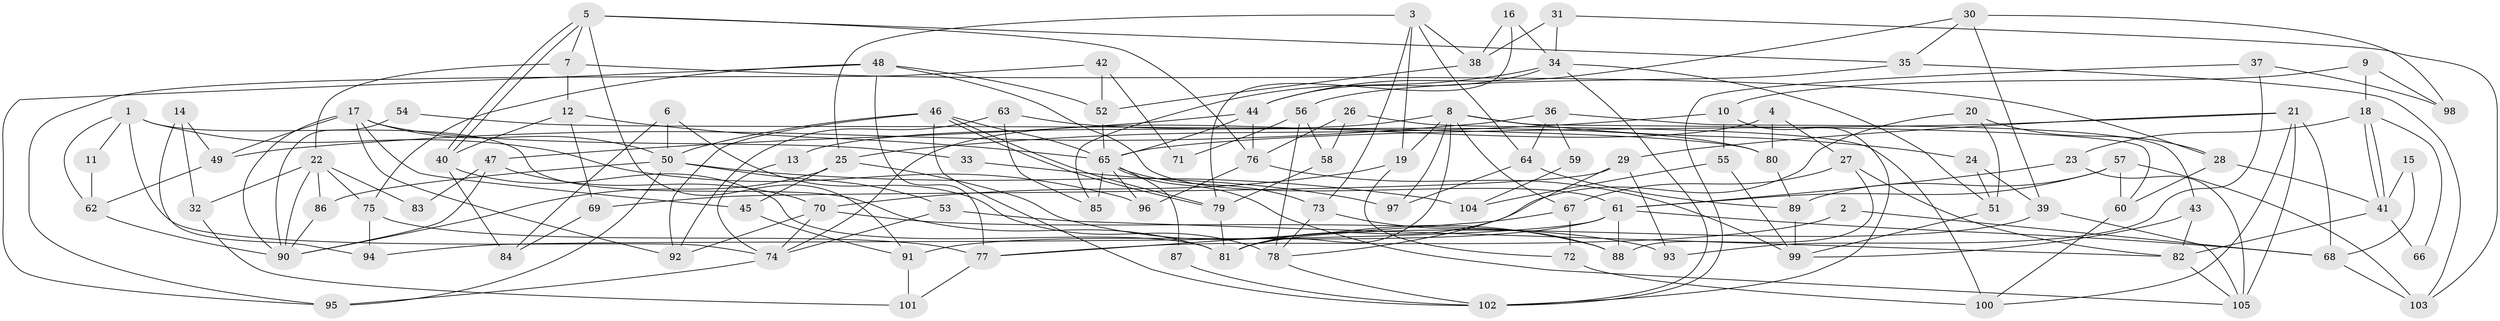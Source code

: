 // coarse degree distribution, {5: 0.14666666666666667, 6: 0.10666666666666667, 4: 0.29333333333333333, 3: 0.25333333333333335, 2: 0.12, 22: 0.013333333333333334, 8: 0.02666666666666667, 10: 0.013333333333333334, 7: 0.02666666666666667}
// Generated by graph-tools (version 1.1) at 2025/50/03/04/25 22:50:51]
// undirected, 105 vertices, 210 edges
graph export_dot {
  node [color=gray90,style=filled];
  1;
  2;
  3;
  4;
  5;
  6;
  7;
  8;
  9;
  10;
  11;
  12;
  13;
  14;
  15;
  16;
  17;
  18;
  19;
  20;
  21;
  22;
  23;
  24;
  25;
  26;
  27;
  28;
  29;
  30;
  31;
  32;
  33;
  34;
  35;
  36;
  37;
  38;
  39;
  40;
  41;
  42;
  43;
  44;
  45;
  46;
  47;
  48;
  49;
  50;
  51;
  52;
  53;
  54;
  55;
  56;
  57;
  58;
  59;
  60;
  61;
  62;
  63;
  64;
  65;
  66;
  67;
  68;
  69;
  70;
  71;
  72;
  73;
  74;
  75;
  76;
  77;
  78;
  79;
  80;
  81;
  82;
  83;
  84;
  85;
  86;
  87;
  88;
  89;
  90;
  91;
  92;
  93;
  94;
  95;
  96;
  97;
  98;
  99;
  100;
  101;
  102;
  103;
  104;
  105;
  1 -- 62;
  1 -- 81;
  1 -- 11;
  1 -- 74;
  1 -- 96;
  2 -- 68;
  2 -- 77;
  3 -- 73;
  3 -- 25;
  3 -- 19;
  3 -- 38;
  3 -- 64;
  4 -- 27;
  4 -- 74;
  4 -- 80;
  5 -- 40;
  5 -- 40;
  5 -- 7;
  5 -- 35;
  5 -- 76;
  5 -- 91;
  6 -- 78;
  6 -- 50;
  6 -- 84;
  7 -- 22;
  7 -- 12;
  7 -- 28;
  8 -- 19;
  8 -- 67;
  8 -- 13;
  8 -- 24;
  8 -- 60;
  8 -- 81;
  8 -- 97;
  9 -- 98;
  9 -- 10;
  9 -- 18;
  10 -- 102;
  10 -- 25;
  10 -- 55;
  11 -- 62;
  12 -- 69;
  12 -- 65;
  12 -- 40;
  13 -- 74;
  14 -- 49;
  14 -- 94;
  14 -- 32;
  15 -- 68;
  15 -- 41;
  16 -- 79;
  16 -- 38;
  16 -- 34;
  17 -- 45;
  17 -- 92;
  17 -- 33;
  17 -- 49;
  17 -- 50;
  17 -- 90;
  18 -- 41;
  18 -- 41;
  18 -- 23;
  18 -- 66;
  19 -- 72;
  19 -- 70;
  20 -- 51;
  20 -- 81;
  20 -- 28;
  21 -- 65;
  21 -- 68;
  21 -- 29;
  21 -- 100;
  21 -- 105;
  22 -- 90;
  22 -- 86;
  22 -- 32;
  22 -- 75;
  22 -- 83;
  23 -- 105;
  23 -- 61;
  24 -- 39;
  24 -- 51;
  25 -- 90;
  25 -- 88;
  25 -- 45;
  26 -- 76;
  26 -- 100;
  26 -- 58;
  27 -- 82;
  27 -- 88;
  27 -- 67;
  28 -- 41;
  28 -- 60;
  29 -- 78;
  29 -- 69;
  29 -- 93;
  30 -- 44;
  30 -- 39;
  30 -- 35;
  30 -- 98;
  31 -- 103;
  31 -- 38;
  31 -- 34;
  32 -- 101;
  33 -- 97;
  34 -- 44;
  34 -- 51;
  34 -- 85;
  34 -- 102;
  35 -- 56;
  35 -- 103;
  36 -- 43;
  36 -- 64;
  36 -- 49;
  36 -- 59;
  37 -- 93;
  37 -- 102;
  37 -- 98;
  38 -- 52;
  39 -- 105;
  39 -- 81;
  40 -- 81;
  40 -- 84;
  41 -- 66;
  41 -- 82;
  42 -- 52;
  42 -- 95;
  42 -- 71;
  43 -- 99;
  43 -- 82;
  44 -- 65;
  44 -- 47;
  44 -- 76;
  45 -- 91;
  46 -- 65;
  46 -- 79;
  46 -- 79;
  46 -- 50;
  46 -- 92;
  46 -- 102;
  47 -- 70;
  47 -- 83;
  47 -- 90;
  48 -- 61;
  48 -- 75;
  48 -- 52;
  48 -- 77;
  48 -- 95;
  49 -- 62;
  50 -- 53;
  50 -- 86;
  50 -- 95;
  50 -- 104;
  51 -- 99;
  52 -- 65;
  53 -- 74;
  53 -- 82;
  54 -- 80;
  54 -- 90;
  55 -- 99;
  55 -- 104;
  56 -- 58;
  56 -- 71;
  56 -- 78;
  57 -- 89;
  57 -- 60;
  57 -- 61;
  57 -- 103;
  58 -- 79;
  59 -- 104;
  60 -- 100;
  61 -- 68;
  61 -- 88;
  61 -- 91;
  61 -- 94;
  62 -- 90;
  63 -- 85;
  63 -- 92;
  63 -- 80;
  64 -- 89;
  64 -- 97;
  65 -- 96;
  65 -- 105;
  65 -- 73;
  65 -- 85;
  65 -- 87;
  67 -- 77;
  67 -- 72;
  68 -- 103;
  69 -- 84;
  70 -- 74;
  70 -- 92;
  70 -- 93;
  72 -- 100;
  73 -- 78;
  73 -- 88;
  74 -- 95;
  75 -- 77;
  75 -- 94;
  76 -- 96;
  76 -- 99;
  77 -- 101;
  78 -- 102;
  79 -- 81;
  80 -- 89;
  82 -- 105;
  86 -- 90;
  87 -- 102;
  89 -- 99;
  91 -- 101;
}
